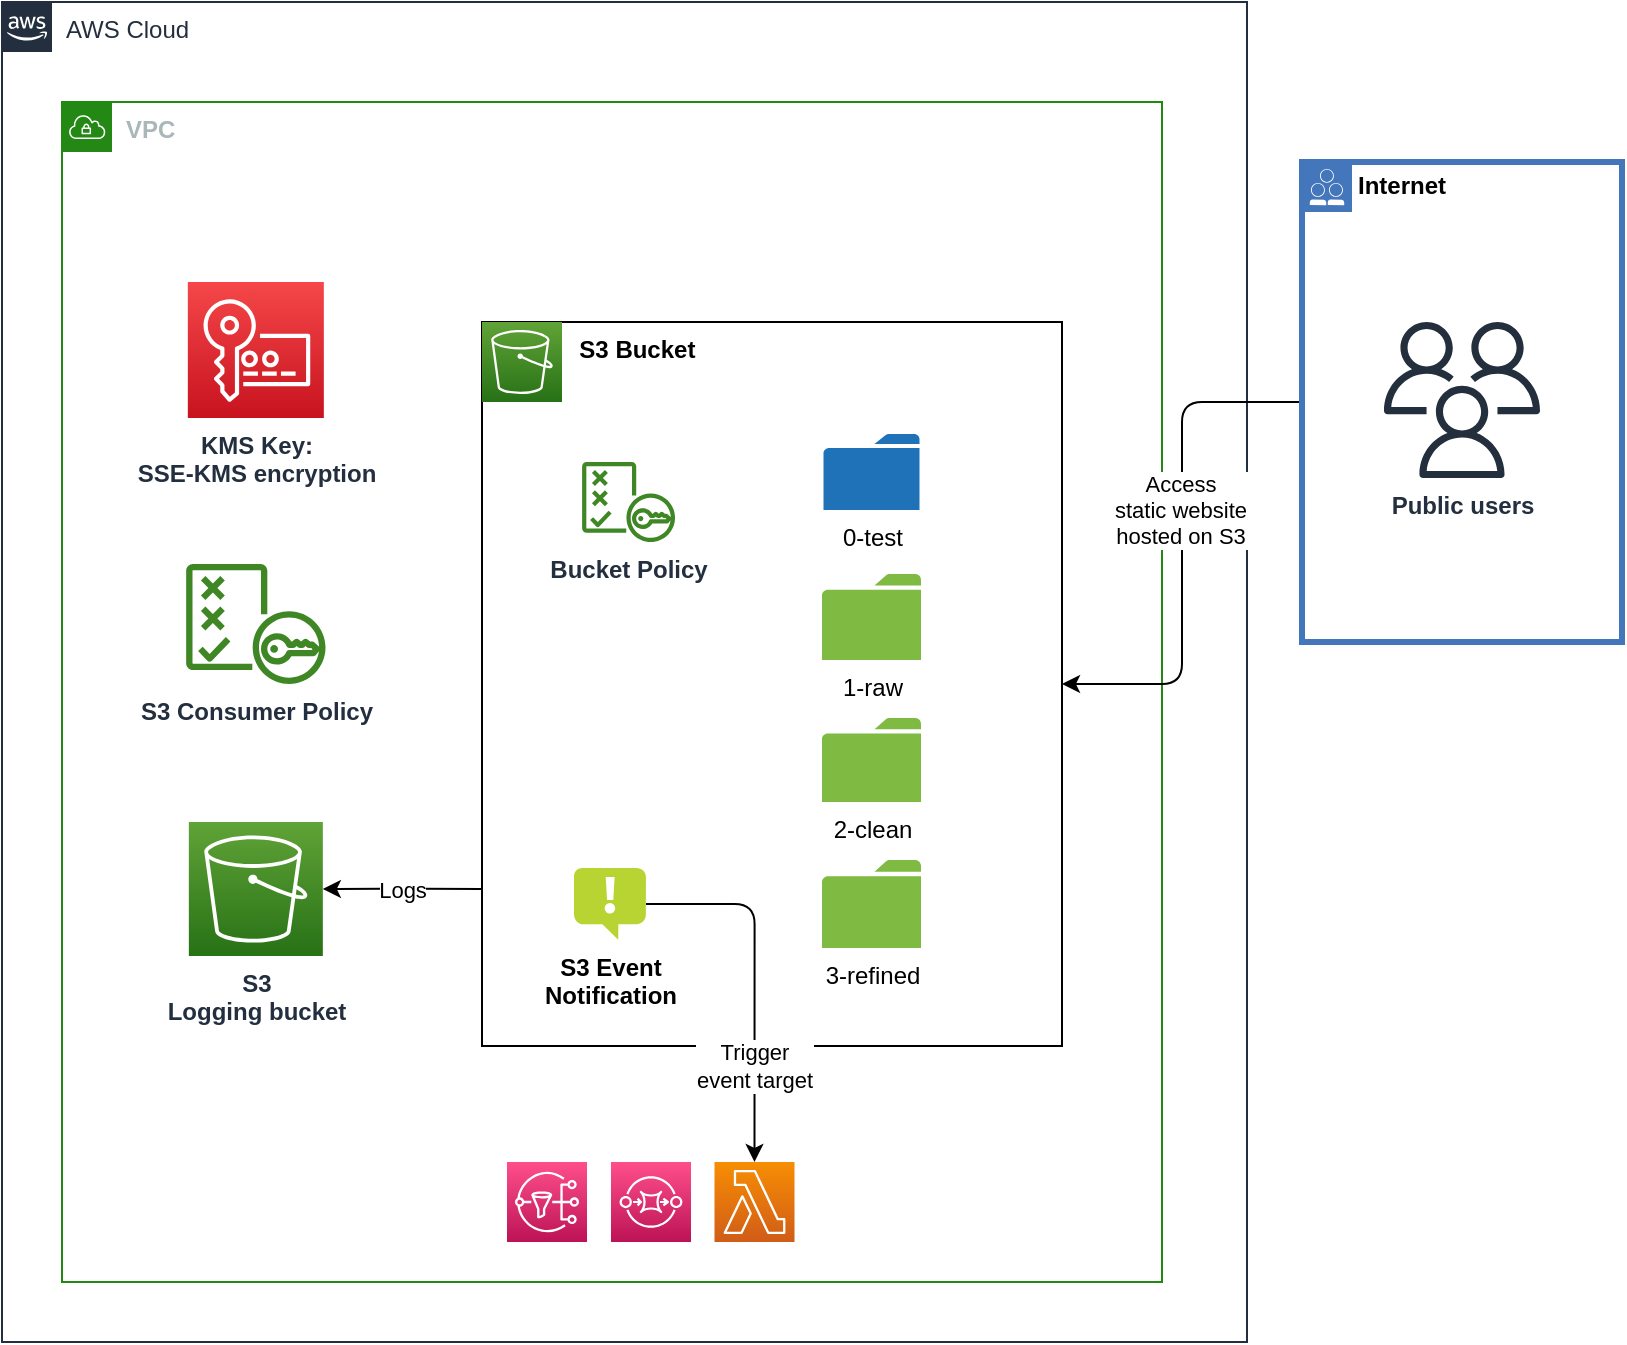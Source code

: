 <mxfile>
    <diagram id="Ht1M8jgEwFfnCIfOTk4-" name="Page-1">
        <mxGraphModel dx="1007" dy="1162" grid="1" gridSize="10" guides="1" tooltips="1" connect="1" arrows="1" fold="1" page="1" pageScale="1" pageWidth="827" pageHeight="1169" math="0" shadow="0">
            <root>
                <mxCell id="0"/>
                <mxCell id="1" parent="0"/>
                <mxCell id="jZVaUwOg5UY3L9NAnvdq-71" value="AWS Cloud" style="points=[[0,0],[0.25,0],[0.5,0],[0.75,0],[1,0],[1,0.25],[1,0.5],[1,0.75],[1,1],[0.75,1],[0.5,1],[0.25,1],[0,1],[0,0.75],[0,0.5],[0,0.25]];outlineConnect=0;gradientColor=none;html=1;whiteSpace=wrap;fontSize=12;fontStyle=0;shape=mxgraph.aws4.group;grIcon=mxgraph.aws4.group_aws_cloud_alt;strokeColor=#232F3E;fillColor=none;verticalAlign=top;align=left;spacingLeft=30;fontColor=#232F3E;dashed=0;labelBackgroundColor=none;container=1;pointerEvents=0;collapsible=0;recursiveResize=0;" parent="1" vertex="1">
                    <mxGeometry x="40" y="40" width="622.5" height="670" as="geometry"/>
                </mxCell>
                <mxCell id="62ASdKqzcNbD3jh50bKH-13" value="&lt;b&gt;VPC&lt;/b&gt;" style="points=[[0,0],[0.25,0],[0.5,0],[0.75,0],[1,0],[1,0.25],[1,0.5],[1,0.75],[1,1],[0.75,1],[0.5,1],[0.25,1],[0,1],[0,0.75],[0,0.5],[0,0.25]];outlineConnect=0;gradientColor=none;html=1;whiteSpace=wrap;fontSize=12;fontStyle=0;container=1;pointerEvents=0;collapsible=0;recursiveResize=0;shape=mxgraph.aws4.group;grIcon=mxgraph.aws4.group_vpc;strokeColor=#248814;fillColor=none;verticalAlign=top;align=left;spacingLeft=30;fontColor=#AAB7B8;dashed=0;" parent="jZVaUwOg5UY3L9NAnvdq-71" vertex="1">
                    <mxGeometry x="30" y="50" width="550" height="590" as="geometry"/>
                </mxCell>
                <mxCell id="zNsFo3Li7I948aQq0WSo-1" value="&lt;b&gt;S3&lt;br&gt;Logging bucket&lt;br&gt;&lt;/b&gt;" style="sketch=0;points=[[0,0,0],[0.25,0,0],[0.5,0,0],[0.75,0,0],[1,0,0],[0,1,0],[0.25,1,0],[0.5,1,0],[0.75,1,0],[1,1,0],[0,0.25,0],[0,0.5,0],[0,0.75,0],[1,0.25,0],[1,0.5,0],[1,0.75,0]];outlineConnect=0;fontColor=#232F3E;gradientColor=#60A337;gradientDirection=north;fillColor=#277116;strokeColor=#ffffff;dashed=0;verticalLabelPosition=bottom;verticalAlign=top;align=center;html=1;fontSize=12;fontStyle=0;aspect=fixed;shape=mxgraph.aws4.resourceIcon;resIcon=mxgraph.aws4.s3;" parent="62ASdKqzcNbD3jh50bKH-13" vertex="1">
                    <mxGeometry x="63.42" y="360" width="67" height="67" as="geometry"/>
                </mxCell>
                <mxCell id="zNsFo3Li7I948aQq0WSo-4" value="&lt;b&gt;KMS Key:&lt;br&gt;SSE-KMS encryption&lt;/b&gt;" style="sketch=0;points=[[0,0,0],[0.25,0,0],[0.5,0,0],[0.75,0,0],[1,0,0],[0,1,0],[0.25,1,0],[0.5,1,0],[0.75,1,0],[1,1,0],[0,0.25,0],[0,0.5,0],[0,0.75,0],[1,0.25,0],[1,0.5,0],[1,0.75,0]];outlineConnect=0;fontColor=#232F3E;gradientColor=#F54749;gradientDirection=north;fillColor=#C7131F;strokeColor=#ffffff;dashed=0;verticalLabelPosition=bottom;verticalAlign=top;align=center;html=1;fontSize=12;fontStyle=0;aspect=fixed;shape=mxgraph.aws4.resourceIcon;resIcon=mxgraph.aws4.key_management_service;" parent="62ASdKqzcNbD3jh50bKH-13" vertex="1">
                    <mxGeometry x="62.92" y="90" width="68" height="68" as="geometry"/>
                </mxCell>
                <mxCell id="2" value="S3 Consumer Policy" style="sketch=0;outlineConnect=0;fontColor=#232F3E;gradientColor=none;fillColor=#3F8624;strokeColor=none;dashed=0;verticalLabelPosition=bottom;verticalAlign=top;align=center;html=1;fontSize=12;fontStyle=1;aspect=fixed;pointerEvents=1;shape=mxgraph.aws4.policy;" parent="62ASdKqzcNbD3jh50bKH-13" vertex="1">
                    <mxGeometry x="61.995" y="231" width="69.85" height="60" as="geometry"/>
                </mxCell>
                <mxCell id="4" value="" style="sketch=0;points=[[0,0,0],[0.25,0,0],[0.5,0,0],[0.75,0,0],[1,0,0],[0,1,0],[0.25,1,0],[0.5,1,0],[0.75,1,0],[1,1,0],[0,0.25,0],[0,0.5,0],[0,0.75,0],[1,0.25,0],[1,0.5,0],[1,0.75,0]];outlineConnect=0;fontColor=#232F3E;gradientColor=#F78E04;gradientDirection=north;fillColor=#D05C17;strokeColor=#ffffff;dashed=0;verticalLabelPosition=bottom;verticalAlign=top;align=center;html=1;fontSize=12;fontStyle=0;aspect=fixed;shape=mxgraph.aws4.resourceIcon;resIcon=mxgraph.aws4.lambda;" parent="62ASdKqzcNbD3jh50bKH-13" vertex="1">
                    <mxGeometry x="326.25" y="530" width="40" height="40" as="geometry"/>
                </mxCell>
                <mxCell id="6" value="" style="sketch=0;points=[[0,0,0],[0.25,0,0],[0.5,0,0],[0.75,0,0],[1,0,0],[0,1,0],[0.25,1,0],[0.5,1,0],[0.75,1,0],[1,1,0],[0,0.25,0],[0,0.5,0],[0,0.75,0],[1,0.25,0],[1,0.5,0],[1,0.75,0]];outlineConnect=0;fontColor=#232F3E;gradientColor=#FF4F8B;gradientDirection=north;fillColor=#BC1356;strokeColor=#ffffff;dashed=0;verticalLabelPosition=bottom;verticalAlign=top;align=center;html=1;fontSize=12;fontStyle=0;aspect=fixed;shape=mxgraph.aws4.resourceIcon;resIcon=mxgraph.aws4.sqs;" parent="62ASdKqzcNbD3jh50bKH-13" vertex="1">
                    <mxGeometry x="274.5" y="530" width="40" height="40" as="geometry"/>
                </mxCell>
                <mxCell id="5" value="" style="sketch=0;points=[[0,0,0],[0.25,0,0],[0.5,0,0],[0.75,0,0],[1,0,0],[0,1,0],[0.25,1,0],[0.5,1,0],[0.75,1,0],[1,1,0],[0,0.25,0],[0,0.5,0],[0,0.75,0],[1,0.25,0],[1,0.5,0],[1,0.75,0]];outlineConnect=0;fontColor=#232F3E;gradientColor=#FF4F8B;gradientDirection=north;fillColor=#BC1356;strokeColor=#ffffff;dashed=0;verticalLabelPosition=bottom;verticalAlign=top;align=center;html=1;fontSize=12;fontStyle=0;aspect=fixed;shape=mxgraph.aws4.resourceIcon;resIcon=mxgraph.aws4.sns;" parent="62ASdKqzcNbD3jh50bKH-13" vertex="1">
                    <mxGeometry x="222.5" y="530" width="40" height="40" as="geometry"/>
                </mxCell>
                <mxCell id="Pjr3WMdlcIu-zuZ9H2YP-44" value="&lt;b&gt;&amp;nbsp; &amp;nbsp; &amp;nbsp; &amp;nbsp; &amp;nbsp; &amp;nbsp; &amp;nbsp; S3 Bucket&lt;/b&gt;" style="rounded=0;whiteSpace=wrap;html=1;fontSize=12;align=left;labelPosition=center;verticalLabelPosition=middle;verticalAlign=top;container=0;" parent="62ASdKqzcNbD3jh50bKH-13" vertex="1">
                    <mxGeometry x="210" y="110" width="290" height="362" as="geometry"/>
                </mxCell>
                <mxCell id="Pjr3WMdlcIu-zuZ9H2YP-57" value="" style="sketch=0;points=[[0,0,0],[0.25,0,0],[0.5,0,0],[0.75,0,0],[1,0,0],[0,1,0],[0.25,1,0],[0.5,1,0],[0.75,1,0],[1,1,0],[0,0.25,0],[0,0.5,0],[0,0.75,0],[1,0.25,0],[1,0.5,0],[1,0.75,0]];outlineConnect=0;fontColor=#232F3E;gradientColor=#60A337;gradientDirection=north;fillColor=#277116;strokeColor=#ffffff;dashed=0;verticalLabelPosition=bottom;verticalAlign=top;align=center;html=1;fontSize=12;fontStyle=0;aspect=fixed;shape=mxgraph.aws4.resourceIcon;resIcon=mxgraph.aws4.s3;" parent="62ASdKqzcNbD3jh50bKH-13" vertex="1">
                    <mxGeometry x="210" y="110" width="40" height="40" as="geometry"/>
                </mxCell>
                <mxCell id="Pjr3WMdlcIu-zuZ9H2YP-41" value="3-refined" style="sketch=0;pointerEvents=1;shadow=0;dashed=0;html=1;strokeColor=none;labelPosition=center;verticalLabelPosition=bottom;verticalAlign=top;outlineConnect=0;align=center;shape=mxgraph.office.concepts.folder;fillColor=#7FBA42;" parent="62ASdKqzcNbD3jh50bKH-13" vertex="1">
                    <mxGeometry x="380" y="379" width="49.5" height="44" as="geometry"/>
                </mxCell>
                <mxCell id="Pjr3WMdlcIu-zuZ9H2YP-40" value="2-clean" style="sketch=0;pointerEvents=1;shadow=0;dashed=0;html=1;strokeColor=none;labelPosition=center;verticalLabelPosition=bottom;verticalAlign=top;outlineConnect=0;align=center;shape=mxgraph.office.concepts.folder;fillColor=#7FBA42;" parent="62ASdKqzcNbD3jh50bKH-13" vertex="1">
                    <mxGeometry x="380" y="308" width="49.5" height="42" as="geometry"/>
                </mxCell>
                <mxCell id="Pjr3WMdlcIu-zuZ9H2YP-39" value="1-raw" style="sketch=0;pointerEvents=1;shadow=0;dashed=0;html=1;strokeColor=none;labelPosition=center;verticalLabelPosition=bottom;verticalAlign=top;outlineConnect=0;align=center;shape=mxgraph.office.concepts.folder;fillColor=#7FBA42;" parent="62ASdKqzcNbD3jh50bKH-13" vertex="1">
                    <mxGeometry x="380" y="236" width="49.5" height="43" as="geometry"/>
                </mxCell>
                <mxCell id="Pjr3WMdlcIu-zuZ9H2YP-97" value="0-test" style="sketch=0;pointerEvents=1;shadow=0;dashed=0;html=1;strokeColor=none;labelPosition=center;verticalLabelPosition=bottom;verticalAlign=top;outlineConnect=0;align=center;shape=mxgraph.office.concepts.folder;fillColor=#2072B8;" parent="62ASdKqzcNbD3jh50bKH-13" vertex="1">
                    <mxGeometry x="380.75" y="166" width="48" height="38" as="geometry"/>
                </mxCell>
                <mxCell id="zNsFo3Li7I948aQq0WSo-5" value="&lt;b&gt;Bucket Policy&lt;/b&gt;" style="sketch=0;outlineConnect=0;fontColor=#232F3E;gradientColor=none;fillColor=#3F8624;strokeColor=none;dashed=0;verticalLabelPosition=bottom;verticalAlign=top;align=center;html=1;fontSize=12;fontStyle=0;aspect=fixed;pointerEvents=1;shape=mxgraph.aws4.policy;" parent="62ASdKqzcNbD3jh50bKH-13" vertex="1">
                    <mxGeometry x="260" y="180" width="46.57" height="40" as="geometry"/>
                </mxCell>
                <mxCell id="8" value="S3 Event &lt;br&gt;Notification" style="sketch=0;aspect=fixed;html=1;points=[];align=center;image;fontSize=12;image=img/lib/mscae/Notification.svg;fontStyle=1" parent="62ASdKqzcNbD3jh50bKH-13" vertex="1">
                    <mxGeometry x="256" y="383" width="36" height="36" as="geometry"/>
                </mxCell>
                <mxCell id="3" value="Logs" style="edgeStyle=orthogonalEdgeStyle;html=1;exitX=-0.001;exitY=0.783;exitDx=0;exitDy=0;exitPerimeter=0;" parent="62ASdKqzcNbD3jh50bKH-13" source="Pjr3WMdlcIu-zuZ9H2YP-44" target="zNsFo3Li7I948aQq0WSo-1" edge="1">
                    <mxGeometry relative="1" as="geometry"/>
                </mxCell>
                <mxCell id="9" value="Trigger &lt;br&gt;event target" style="edgeStyle=orthogonalEdgeStyle;html=1;entryX=0.5;entryY=0;entryDx=0;entryDy=0;entryPerimeter=0;" parent="62ASdKqzcNbD3jh50bKH-13" source="8" target="4" edge="1">
                    <mxGeometry x="0.476" relative="1" as="geometry">
                        <mxPoint as="offset"/>
                    </mxGeometry>
                </mxCell>
                <mxCell id="12" value="Access &lt;br&gt;static website &lt;br&gt;hosted on S3" style="edgeStyle=orthogonalEdgeStyle;html=1;entryX=1;entryY=0.5;entryDx=0;entryDy=0;" edge="1" parent="1" source="10" target="Pjr3WMdlcIu-zuZ9H2YP-44">
                    <mxGeometry x="-0.127" y="-1" relative="1" as="geometry">
                        <mxPoint as="offset"/>
                    </mxGeometry>
                </mxCell>
                <mxCell id="10" value="Internet" style="shape=mxgraph.ibm.box;prType=public;fontStyle=1;verticalAlign=top;align=left;spacingLeft=32;spacingTop=4;fillColor=none;rounded=0;whiteSpace=wrap;html=1;strokeColor=#4376BB;strokeWidth=3;dashed=0;container=1;spacing=-4;collapsible=0;expand=0;recursiveResize=0;" vertex="1" parent="1">
                    <mxGeometry x="690" y="120" width="160" height="240" as="geometry"/>
                </mxCell>
                <mxCell id="11" value="Public users" style="sketch=0;outlineConnect=0;fontColor=#232F3E;gradientColor=none;fillColor=#232F3D;strokeColor=none;dashed=0;verticalLabelPosition=bottom;verticalAlign=top;align=center;html=1;fontSize=12;fontStyle=1;aspect=fixed;pointerEvents=1;shape=mxgraph.aws4.users;" vertex="1" parent="10">
                    <mxGeometry x="41" y="80" width="78" height="78" as="geometry"/>
                </mxCell>
            </root>
        </mxGraphModel>
    </diagram>
</mxfile>
